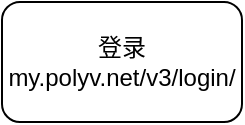 <mxfile version="20.6.0" type="github">
  <diagram id="WrlV3yT-YBFCHB49ksLP" name="第 1 页">
    <mxGraphModel dx="2249" dy="762" grid="1" gridSize="10" guides="1" tooltips="1" connect="1" arrows="1" fold="1" page="1" pageScale="1" pageWidth="827" pageHeight="1169" math="0" shadow="0">
      <root>
        <mxCell id="0" />
        <mxCell id="1" parent="0" />
        <mxCell id="JjVoeqyf47N1_hWljFrh-2" value="登录&lt;br&gt;my.polyv.net/v3/login/" style="rounded=1;whiteSpace=wrap;html=1;" vertex="1" parent="1">
          <mxGeometry x="-30" y="210" width="120" height="60" as="geometry" />
        </mxCell>
      </root>
    </mxGraphModel>
  </diagram>
</mxfile>
